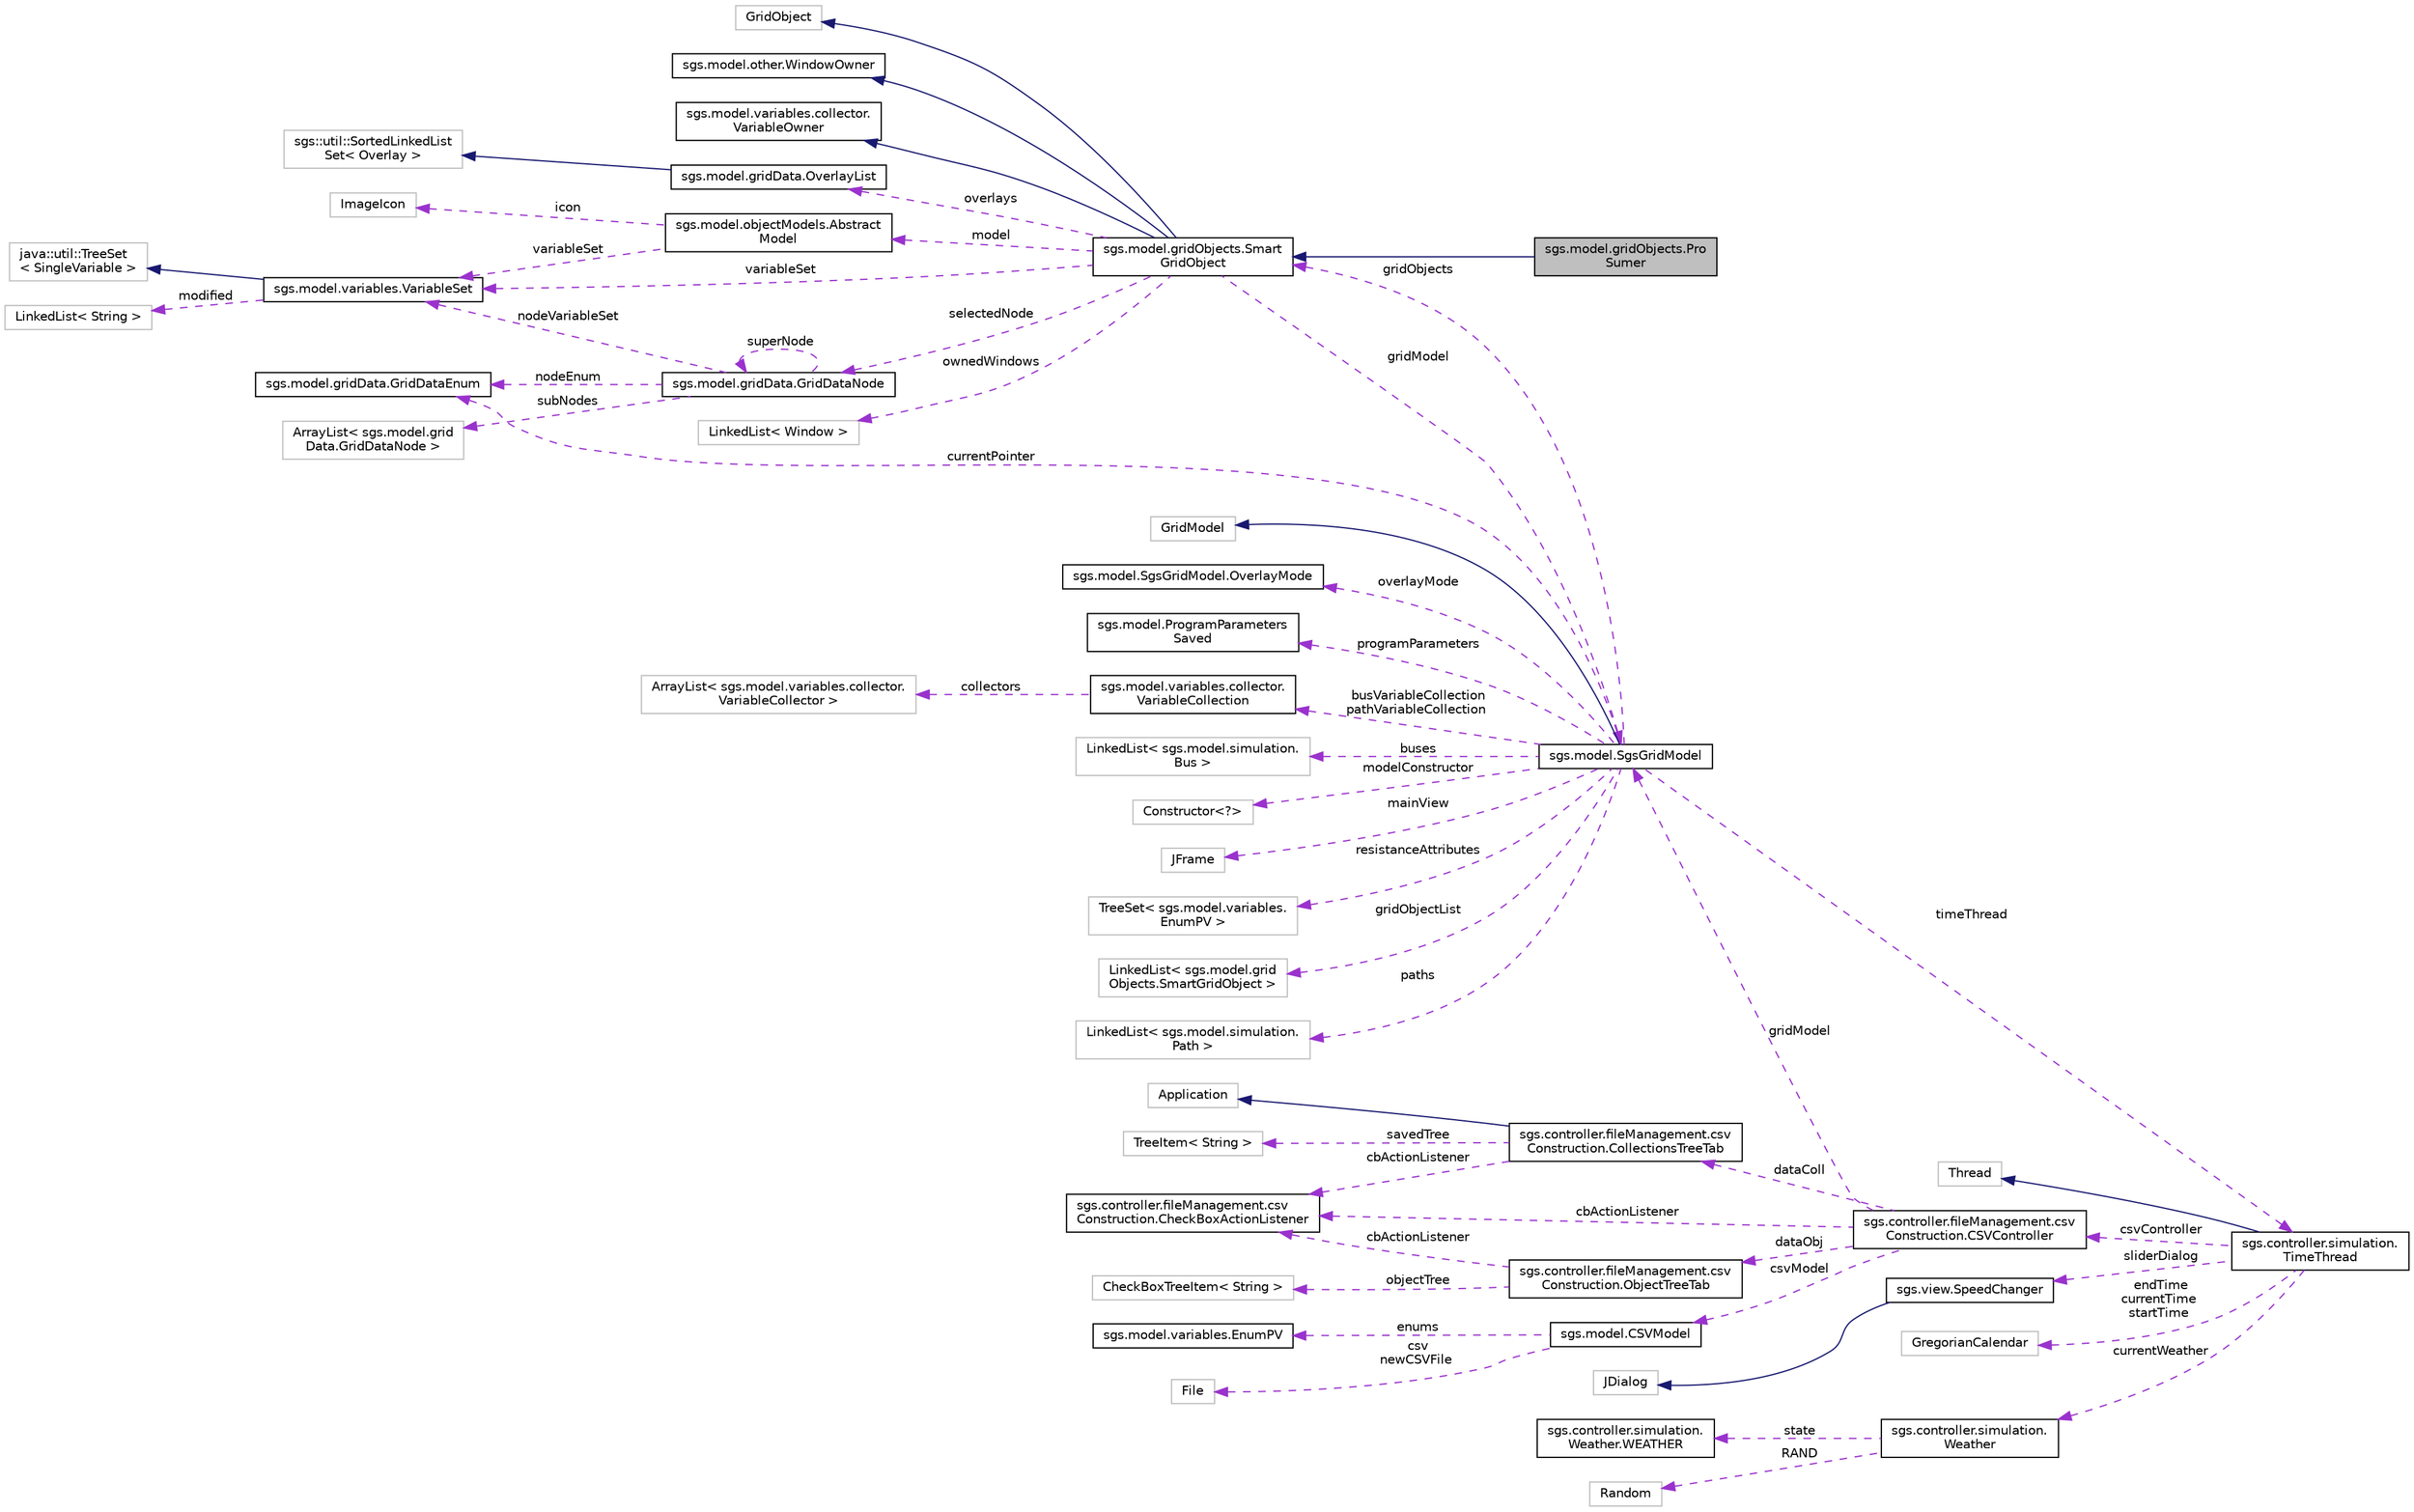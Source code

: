 digraph "sgs.model.gridObjects.ProSumer"
{
  edge [fontname="Helvetica",fontsize="10",labelfontname="Helvetica",labelfontsize="10"];
  node [fontname="Helvetica",fontsize="10",shape=record];
  rankdir="LR";
  Node1 [label="sgs.model.gridObjects.Pro\lSumer",height=0.2,width=0.4,color="black", fillcolor="grey75", style="filled" fontcolor="black"];
  Node2 -> Node1 [dir="back",color="midnightblue",fontsize="10",style="solid"];
  Node2 [label="sgs.model.gridObjects.Smart\lGridObject",height=0.2,width=0.4,color="black", fillcolor="white", style="filled",URL="$classsgs_1_1model_1_1grid_objects_1_1_smart_grid_object.html"];
  Node3 -> Node2 [dir="back",color="midnightblue",fontsize="10",style="solid"];
  Node3 [label="GridObject",height=0.2,width=0.4,color="grey75", fillcolor="white", style="filled"];
  Node4 -> Node2 [dir="back",color="midnightblue",fontsize="10",style="solid"];
  Node4 [label="sgs.model.other.WindowOwner",height=0.2,width=0.4,color="black", fillcolor="white", style="filled",URL="$interfacesgs_1_1model_1_1other_1_1_window_owner.html"];
  Node5 -> Node2 [dir="back",color="midnightblue",fontsize="10",style="solid"];
  Node5 [label="sgs.model.variables.collector.\lVariableOwner",height=0.2,width=0.4,color="black", fillcolor="white", style="filled",URL="$interfacesgs_1_1model_1_1variables_1_1collector_1_1_variable_owner.html"];
  Node6 -> Node2 [dir="back",color="darkorchid3",fontsize="10",style="dashed",label=" overlays" ];
  Node6 [label="sgs.model.gridData.OverlayList",height=0.2,width=0.4,color="black", fillcolor="white", style="filled",URL="$classsgs_1_1model_1_1grid_data_1_1_overlay_list.html"];
  Node7 -> Node6 [dir="back",color="midnightblue",fontsize="10",style="solid"];
  Node7 [label="sgs::util::SortedLinkedList\lSet\< Overlay \>",height=0.2,width=0.4,color="grey75", fillcolor="white", style="filled"];
  Node8 -> Node2 [dir="back",color="darkorchid3",fontsize="10",style="dashed",label=" model" ];
  Node8 [label="sgs.model.objectModels.Abstract\lModel",height=0.2,width=0.4,color="black", fillcolor="white", style="filled",URL="$classsgs_1_1model_1_1object_models_1_1_abstract_model.html"];
  Node9 -> Node8 [dir="back",color="darkorchid3",fontsize="10",style="dashed",label=" icon" ];
  Node9 [label="ImageIcon",height=0.2,width=0.4,color="grey75", fillcolor="white", style="filled"];
  Node10 -> Node8 [dir="back",color="darkorchid3",fontsize="10",style="dashed",label=" variableSet" ];
  Node10 [label="sgs.model.variables.VariableSet",height=0.2,width=0.4,color="black", fillcolor="white", style="filled",URL="$classsgs_1_1model_1_1variables_1_1_variable_set.html"];
  Node11 -> Node10 [dir="back",color="midnightblue",fontsize="10",style="solid"];
  Node11 [label="java::util::TreeSet\l\< SingleVariable \>",height=0.2,width=0.4,color="grey75", fillcolor="white", style="filled"];
  Node12 -> Node10 [dir="back",color="darkorchid3",fontsize="10",style="dashed",label=" modified" ];
  Node12 [label="LinkedList\< String \>",height=0.2,width=0.4,color="grey75", fillcolor="white", style="filled"];
  Node13 -> Node2 [dir="back",color="darkorchid3",fontsize="10",style="dashed",label=" selectedNode" ];
  Node13 [label="sgs.model.gridData.GridDataNode",height=0.2,width=0.4,color="black", fillcolor="white", style="filled",URL="$classsgs_1_1model_1_1grid_data_1_1_grid_data_node.html"];
  Node14 -> Node13 [dir="back",color="darkorchid3",fontsize="10",style="dashed",label=" nodeEnum" ];
  Node14 [label="sgs.model.gridData.GridDataEnum",height=0.2,width=0.4,color="black", fillcolor="white", style="filled",URL="$enumsgs_1_1model_1_1grid_data_1_1_grid_data_enum.html"];
  Node13 -> Node13 [dir="back",color="darkorchid3",fontsize="10",style="dashed",label=" superNode" ];
  Node15 -> Node13 [dir="back",color="darkorchid3",fontsize="10",style="dashed",label=" subNodes" ];
  Node15 [label="ArrayList\< sgs.model.grid\lData.GridDataNode \>",height=0.2,width=0.4,color="grey75", fillcolor="white", style="filled"];
  Node10 -> Node13 [dir="back",color="darkorchid3",fontsize="10",style="dashed",label=" nodeVariableSet" ];
  Node16 -> Node2 [dir="back",color="darkorchid3",fontsize="10",style="dashed",label=" gridModel" ];
  Node16 [label="sgs.model.SgsGridModel",height=0.2,width=0.4,color="black", fillcolor="white", style="filled",URL="$classsgs_1_1model_1_1_sgs_grid_model.html"];
  Node17 -> Node16 [dir="back",color="midnightblue",fontsize="10",style="solid"];
  Node17 [label="GridModel",height=0.2,width=0.4,color="grey75", fillcolor="white", style="filled"];
  Node18 -> Node16 [dir="back",color="darkorchid3",fontsize="10",style="dashed",label=" overlayMode" ];
  Node18 [label="sgs.model.SgsGridModel.OverlayMode",height=0.2,width=0.4,color="black", fillcolor="white", style="filled",URL="$enumsgs_1_1model_1_1_sgs_grid_model_1_1_overlay_mode.html"];
  Node19 -> Node16 [dir="back",color="darkorchid3",fontsize="10",style="dashed",label=" programParameters" ];
  Node19 [label="sgs.model.ProgramParameters\lSaved",height=0.2,width=0.4,color="black", fillcolor="white", style="filled",URL="$classsgs_1_1model_1_1_program_parameters_saved.html"];
  Node14 -> Node16 [dir="back",color="darkorchid3",fontsize="10",style="dashed",label=" currentPointer" ];
  Node2 -> Node16 [dir="back",color="darkorchid3",fontsize="10",style="dashed",label=" gridObjects" ];
  Node20 -> Node16 [dir="back",color="darkorchid3",fontsize="10",style="dashed",label=" busVariableCollection\npathVariableCollection" ];
  Node20 [label="sgs.model.variables.collector.\lVariableCollection",height=0.2,width=0.4,color="black", fillcolor="white", style="filled",URL="$classsgs_1_1model_1_1variables_1_1collector_1_1_variable_collection.html"];
  Node21 -> Node20 [dir="back",color="darkorchid3",fontsize="10",style="dashed",label=" collectors" ];
  Node21 [label="ArrayList\< sgs.model.variables.collector.\lVariableCollector \>",height=0.2,width=0.4,color="grey75", fillcolor="white", style="filled"];
  Node22 -> Node16 [dir="back",color="darkorchid3",fontsize="10",style="dashed",label=" buses" ];
  Node22 [label="LinkedList\< sgs.model.simulation.\lBus \>",height=0.2,width=0.4,color="grey75", fillcolor="white", style="filled"];
  Node23 -> Node16 [dir="back",color="darkorchid3",fontsize="10",style="dashed",label=" modelConstructor" ];
  Node23 [label="Constructor\<?\>",height=0.2,width=0.4,color="grey75", fillcolor="white", style="filled"];
  Node24 -> Node16 [dir="back",color="darkorchid3",fontsize="10",style="dashed",label=" mainView" ];
  Node24 [label="JFrame",height=0.2,width=0.4,color="grey75", fillcolor="white", style="filled"];
  Node25 -> Node16 [dir="back",color="darkorchid3",fontsize="10",style="dashed",label=" resistanceAttributes" ];
  Node25 [label="TreeSet\< sgs.model.variables.\lEnumPV \>",height=0.2,width=0.4,color="grey75", fillcolor="white", style="filled"];
  Node26 -> Node16 [dir="back",color="darkorchid3",fontsize="10",style="dashed",label=" timeThread" ];
  Node26 [label="sgs.controller.simulation.\lTimeThread",height=0.2,width=0.4,color="black", fillcolor="white", style="filled",URL="$classsgs_1_1controller_1_1simulation_1_1_time_thread.html"];
  Node27 -> Node26 [dir="back",color="midnightblue",fontsize="10",style="solid"];
  Node27 [label="Thread",height=0.2,width=0.4,color="grey75", fillcolor="white", style="filled"];
  Node28 -> Node26 [dir="back",color="darkorchid3",fontsize="10",style="dashed",label=" csvController" ];
  Node28 [label="sgs.controller.fileManagement.csv\lConstruction.CSVController",height=0.2,width=0.4,color="black", fillcolor="white", style="filled",URL="$classsgs_1_1controller_1_1file_management_1_1csv_construction_1_1_c_s_v_controller.html"];
  Node29 -> Node28 [dir="back",color="darkorchid3",fontsize="10",style="dashed",label=" dataColl" ];
  Node29 [label="sgs.controller.fileManagement.csv\lConstruction.CollectionsTreeTab",height=0.2,width=0.4,color="black", fillcolor="white", style="filled",URL="$classsgs_1_1controller_1_1file_management_1_1csv_construction_1_1_collections_tree_tab.html"];
  Node30 -> Node29 [dir="back",color="midnightblue",fontsize="10",style="solid"];
  Node30 [label="Application",height=0.2,width=0.4,color="grey75", fillcolor="white", style="filled"];
  Node31 -> Node29 [dir="back",color="darkorchid3",fontsize="10",style="dashed",label=" savedTree" ];
  Node31 [label="TreeItem\< String \>",height=0.2,width=0.4,color="grey75", fillcolor="white", style="filled"];
  Node32 -> Node29 [dir="back",color="darkorchid3",fontsize="10",style="dashed",label=" cbActionListener" ];
  Node32 [label="sgs.controller.fileManagement.csv\lConstruction.CheckBoxActionListener",height=0.2,width=0.4,color="black", fillcolor="white", style="filled",URL="$classsgs_1_1controller_1_1file_management_1_1csv_construction_1_1_check_box_action_listener.html"];
  Node16 -> Node28 [dir="back",color="darkorchid3",fontsize="10",style="dashed",label=" gridModel" ];
  Node33 -> Node28 [dir="back",color="darkorchid3",fontsize="10",style="dashed",label=" dataObj" ];
  Node33 [label="sgs.controller.fileManagement.csv\lConstruction.ObjectTreeTab",height=0.2,width=0.4,color="black", fillcolor="white", style="filled",URL="$classsgs_1_1controller_1_1file_management_1_1csv_construction_1_1_object_tree_tab.html"];
  Node34 -> Node33 [dir="back",color="darkorchid3",fontsize="10",style="dashed",label=" objectTree" ];
  Node34 [label="CheckBoxTreeItem\< String \>",height=0.2,width=0.4,color="grey75", fillcolor="white", style="filled"];
  Node32 -> Node33 [dir="back",color="darkorchid3",fontsize="10",style="dashed",label=" cbActionListener" ];
  Node35 -> Node28 [dir="back",color="darkorchid3",fontsize="10",style="dashed",label=" csvModel" ];
  Node35 [label="sgs.model.CSVModel",height=0.2,width=0.4,color="black", fillcolor="white", style="filled",URL="$classsgs_1_1model_1_1_c_s_v_model.html"];
  Node36 -> Node35 [dir="back",color="darkorchid3",fontsize="10",style="dashed",label=" enums" ];
  Node36 [label="sgs.model.variables.EnumPV",height=0.2,width=0.4,color="black", fillcolor="white", style="filled",URL="$enumsgs_1_1model_1_1variables_1_1_enum_p_v.html"];
  Node37 -> Node35 [dir="back",color="darkorchid3",fontsize="10",style="dashed",label=" csv\nnewCSVFile" ];
  Node37 [label="File",height=0.2,width=0.4,color="grey75", fillcolor="white", style="filled"];
  Node32 -> Node28 [dir="back",color="darkorchid3",fontsize="10",style="dashed",label=" cbActionListener" ];
  Node38 -> Node26 [dir="back",color="darkorchid3",fontsize="10",style="dashed",label=" sliderDialog" ];
  Node38 [label="sgs.view.SpeedChanger",height=0.2,width=0.4,color="black", fillcolor="white", style="filled",URL="$classsgs_1_1view_1_1_speed_changer.html"];
  Node39 -> Node38 [dir="back",color="midnightblue",fontsize="10",style="solid"];
  Node39 [label="JDialog",height=0.2,width=0.4,color="grey75", fillcolor="white", style="filled"];
  Node40 -> Node26 [dir="back",color="darkorchid3",fontsize="10",style="dashed",label=" endTime\ncurrentTime\nstartTime" ];
  Node40 [label="GregorianCalendar",height=0.2,width=0.4,color="grey75", fillcolor="white", style="filled"];
  Node41 -> Node26 [dir="back",color="darkorchid3",fontsize="10",style="dashed",label=" currentWeather" ];
  Node41 [label="sgs.controller.simulation.\lWeather",height=0.2,width=0.4,color="black", fillcolor="white", style="filled",URL="$classsgs_1_1controller_1_1simulation_1_1_weather.html"];
  Node42 -> Node41 [dir="back",color="darkorchid3",fontsize="10",style="dashed",label=" state" ];
  Node42 [label="sgs.controller.simulation.\lWeather.WEATHER",height=0.2,width=0.4,color="black", fillcolor="white", style="filled",URL="$enumsgs_1_1controller_1_1simulation_1_1_weather_1_1_w_e_a_t_h_e_r.html"];
  Node43 -> Node41 [dir="back",color="darkorchid3",fontsize="10",style="dashed",label=" RAND" ];
  Node43 [label="Random",height=0.2,width=0.4,color="grey75", fillcolor="white", style="filled"];
  Node44 -> Node16 [dir="back",color="darkorchid3",fontsize="10",style="dashed",label=" gridObjectList" ];
  Node44 [label="LinkedList\< sgs.model.grid\lObjects.SmartGridObject \>",height=0.2,width=0.4,color="grey75", fillcolor="white", style="filled"];
  Node45 -> Node16 [dir="back",color="darkorchid3",fontsize="10",style="dashed",label=" paths" ];
  Node45 [label="LinkedList\< sgs.model.simulation.\lPath \>",height=0.2,width=0.4,color="grey75", fillcolor="white", style="filled"];
  Node46 -> Node2 [dir="back",color="darkorchid3",fontsize="10",style="dashed",label=" ownedWindows" ];
  Node46 [label="LinkedList\< Window \>",height=0.2,width=0.4,color="grey75", fillcolor="white", style="filled"];
  Node10 -> Node2 [dir="back",color="darkorchid3",fontsize="10",style="dashed",label=" variableSet" ];
}
